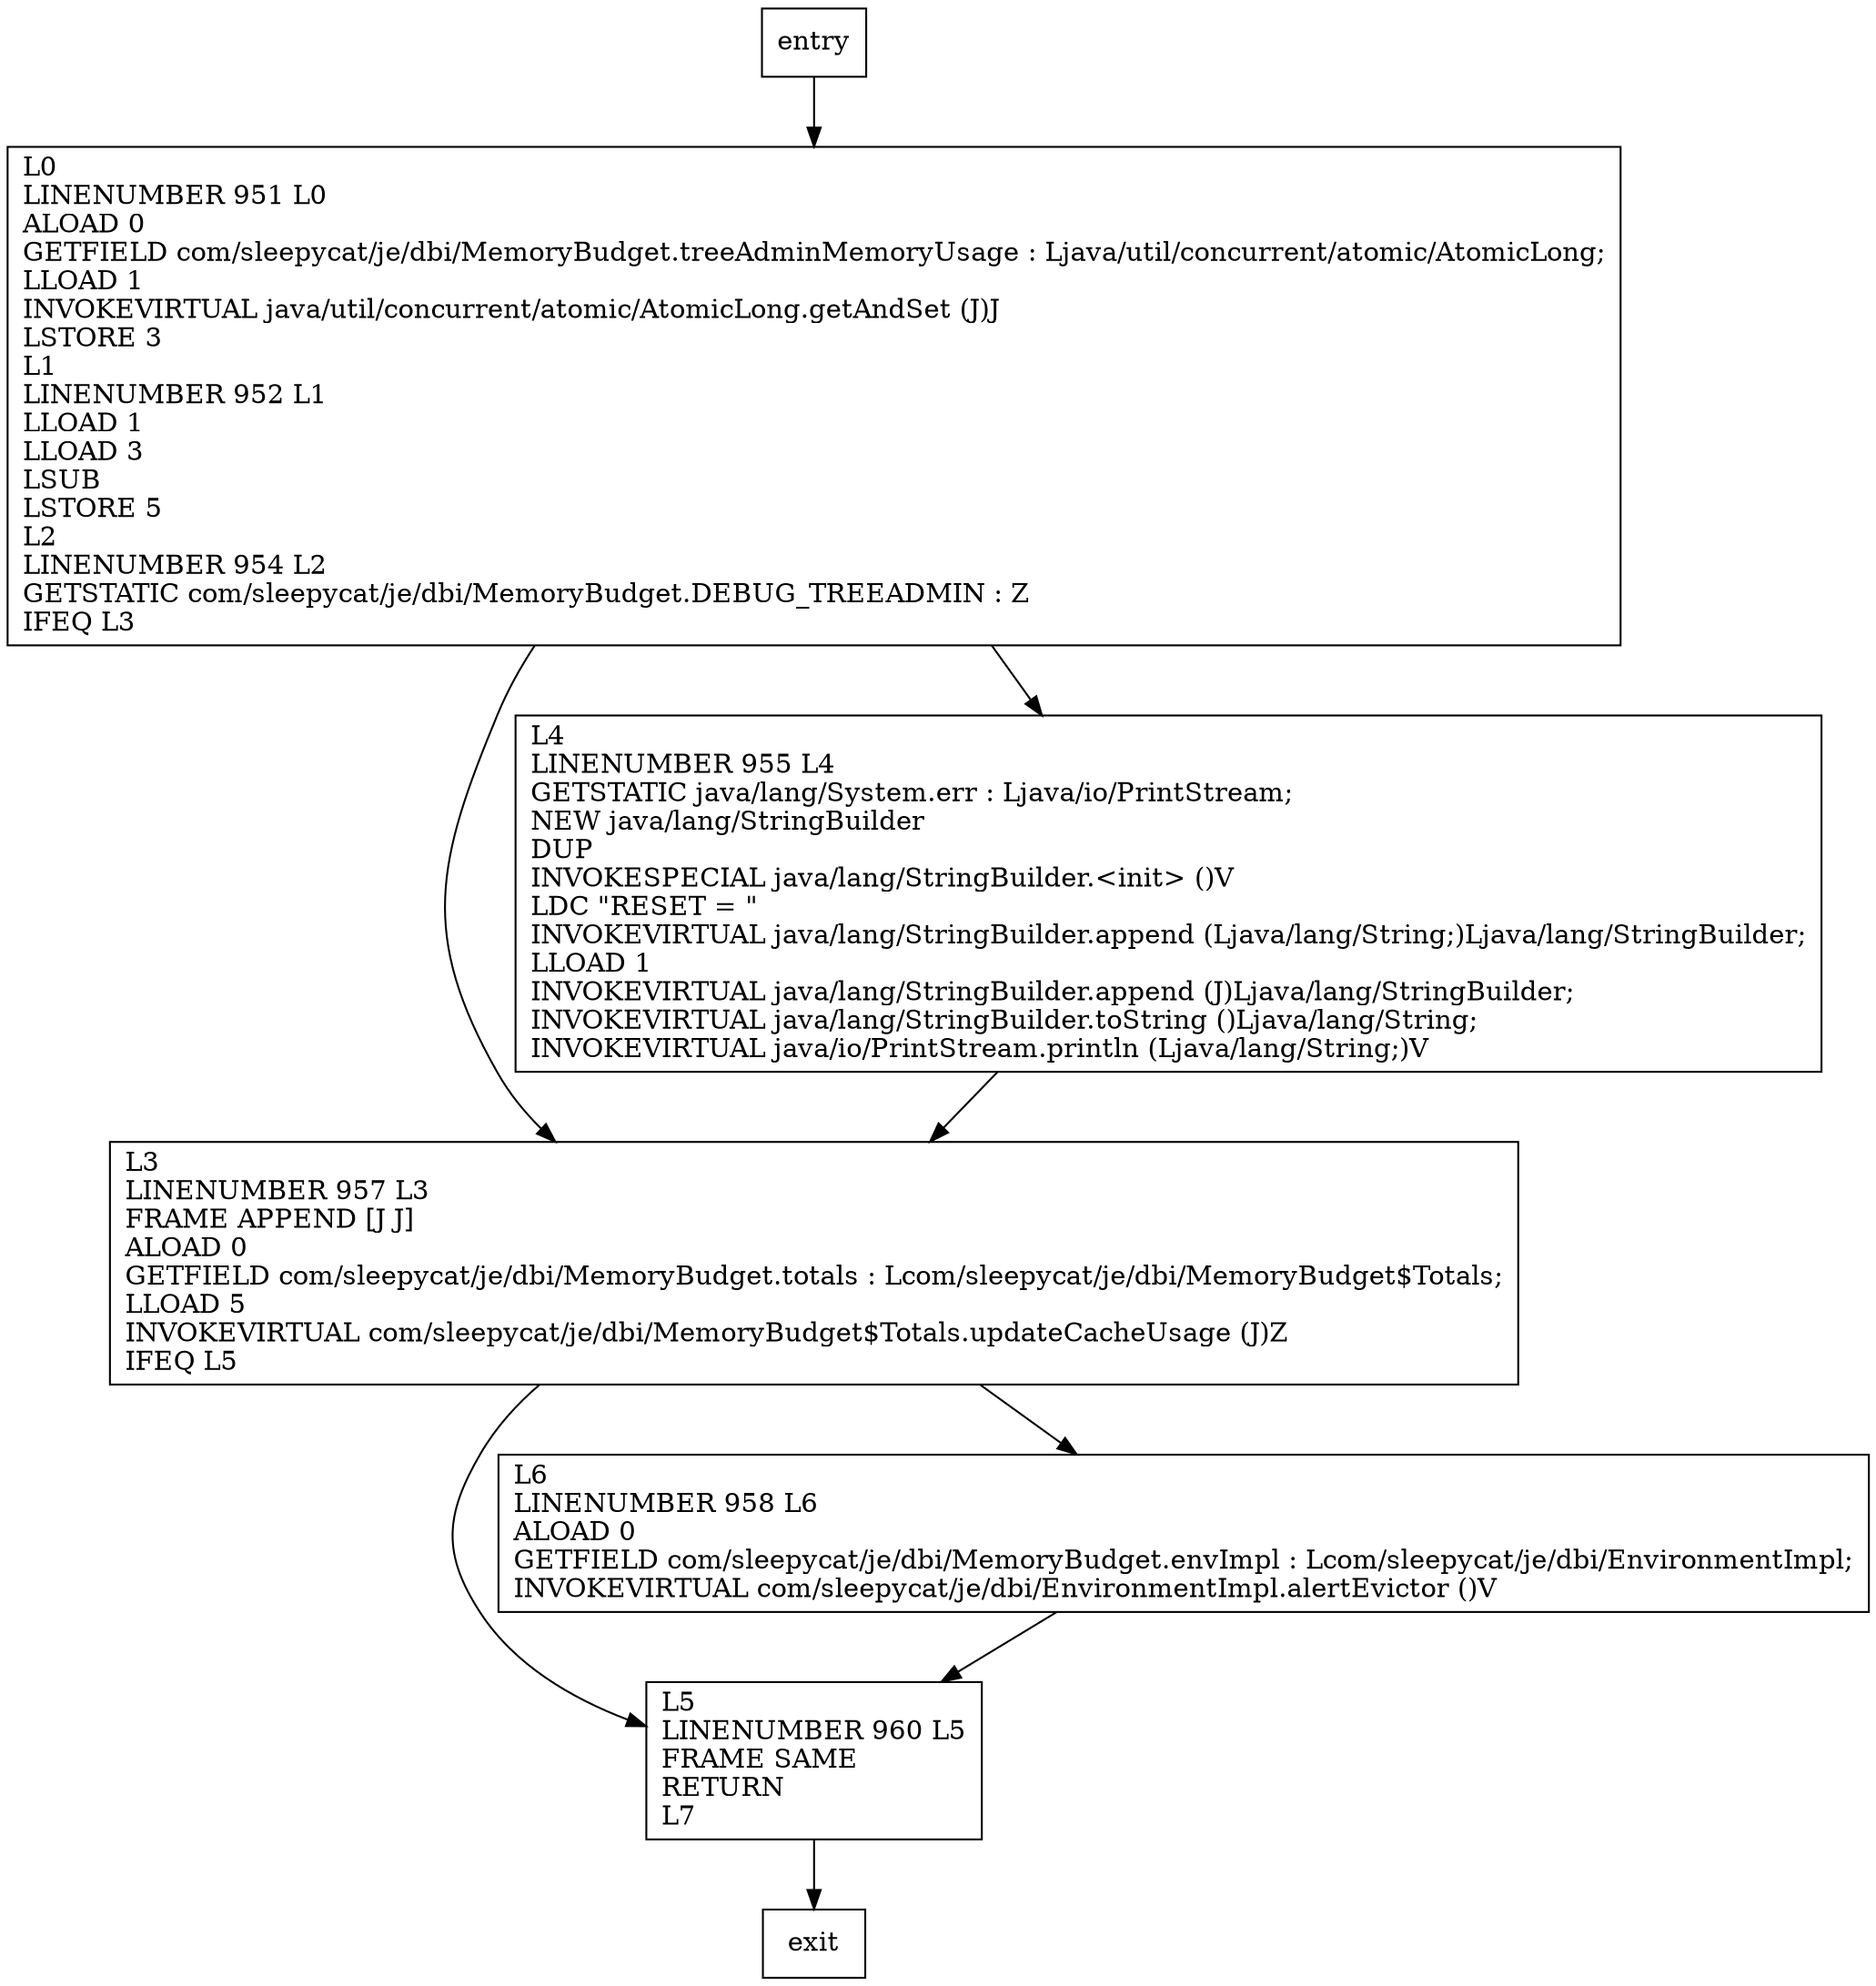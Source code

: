 digraph refreshTreeAdminMemoryUsage {
node [shape=record];
1848818782 [label="L0\lLINENUMBER 951 L0\lALOAD 0\lGETFIELD com/sleepycat/je/dbi/MemoryBudget.treeAdminMemoryUsage : Ljava/util/concurrent/atomic/AtomicLong;\lLLOAD 1\lINVOKEVIRTUAL java/util/concurrent/atomic/AtomicLong.getAndSet (J)J\lLSTORE 3\lL1\lLINENUMBER 952 L1\lLLOAD 1\lLLOAD 3\lLSUB\lLSTORE 5\lL2\lLINENUMBER 954 L2\lGETSTATIC com/sleepycat/je/dbi/MemoryBudget.DEBUG_TREEADMIN : Z\lIFEQ L3\l"];
1725592336 [label="L3\lLINENUMBER 957 L3\lFRAME APPEND [J J]\lALOAD 0\lGETFIELD com/sleepycat/je/dbi/MemoryBudget.totals : Lcom/sleepycat/je/dbi/MemoryBudget$Totals;\lLLOAD 5\lINVOKEVIRTUAL com/sleepycat/je/dbi/MemoryBudget$Totals.updateCacheUsage (J)Z\lIFEQ L5\l"];
2002759410 [label="L5\lLINENUMBER 960 L5\lFRAME SAME\lRETURN\lL7\l"];
208944139 [label="L6\lLINENUMBER 958 L6\lALOAD 0\lGETFIELD com/sleepycat/je/dbi/MemoryBudget.envImpl : Lcom/sleepycat/je/dbi/EnvironmentImpl;\lINVOKEVIRTUAL com/sleepycat/je/dbi/EnvironmentImpl.alertEvictor ()V\l"];
985911046 [label="L4\lLINENUMBER 955 L4\lGETSTATIC java/lang/System.err : Ljava/io/PrintStream;\lNEW java/lang/StringBuilder\lDUP\lINVOKESPECIAL java/lang/StringBuilder.\<init\> ()V\lLDC \"RESET = \"\lINVOKEVIRTUAL java/lang/StringBuilder.append (Ljava/lang/String;)Ljava/lang/StringBuilder;\lLLOAD 1\lINVOKEVIRTUAL java/lang/StringBuilder.append (J)Ljava/lang/StringBuilder;\lINVOKEVIRTUAL java/lang/StringBuilder.toString ()Ljava/lang/String;\lINVOKEVIRTUAL java/io/PrintStream.println (Ljava/lang/String;)V\l"];
entry;
exit;
1848818782 -> 1725592336;
1848818782 -> 985911046;
entry -> 1848818782;
1725592336 -> 2002759410;
1725592336 -> 208944139;
2002759410 -> exit;
208944139 -> 2002759410;
985911046 -> 1725592336;
}
